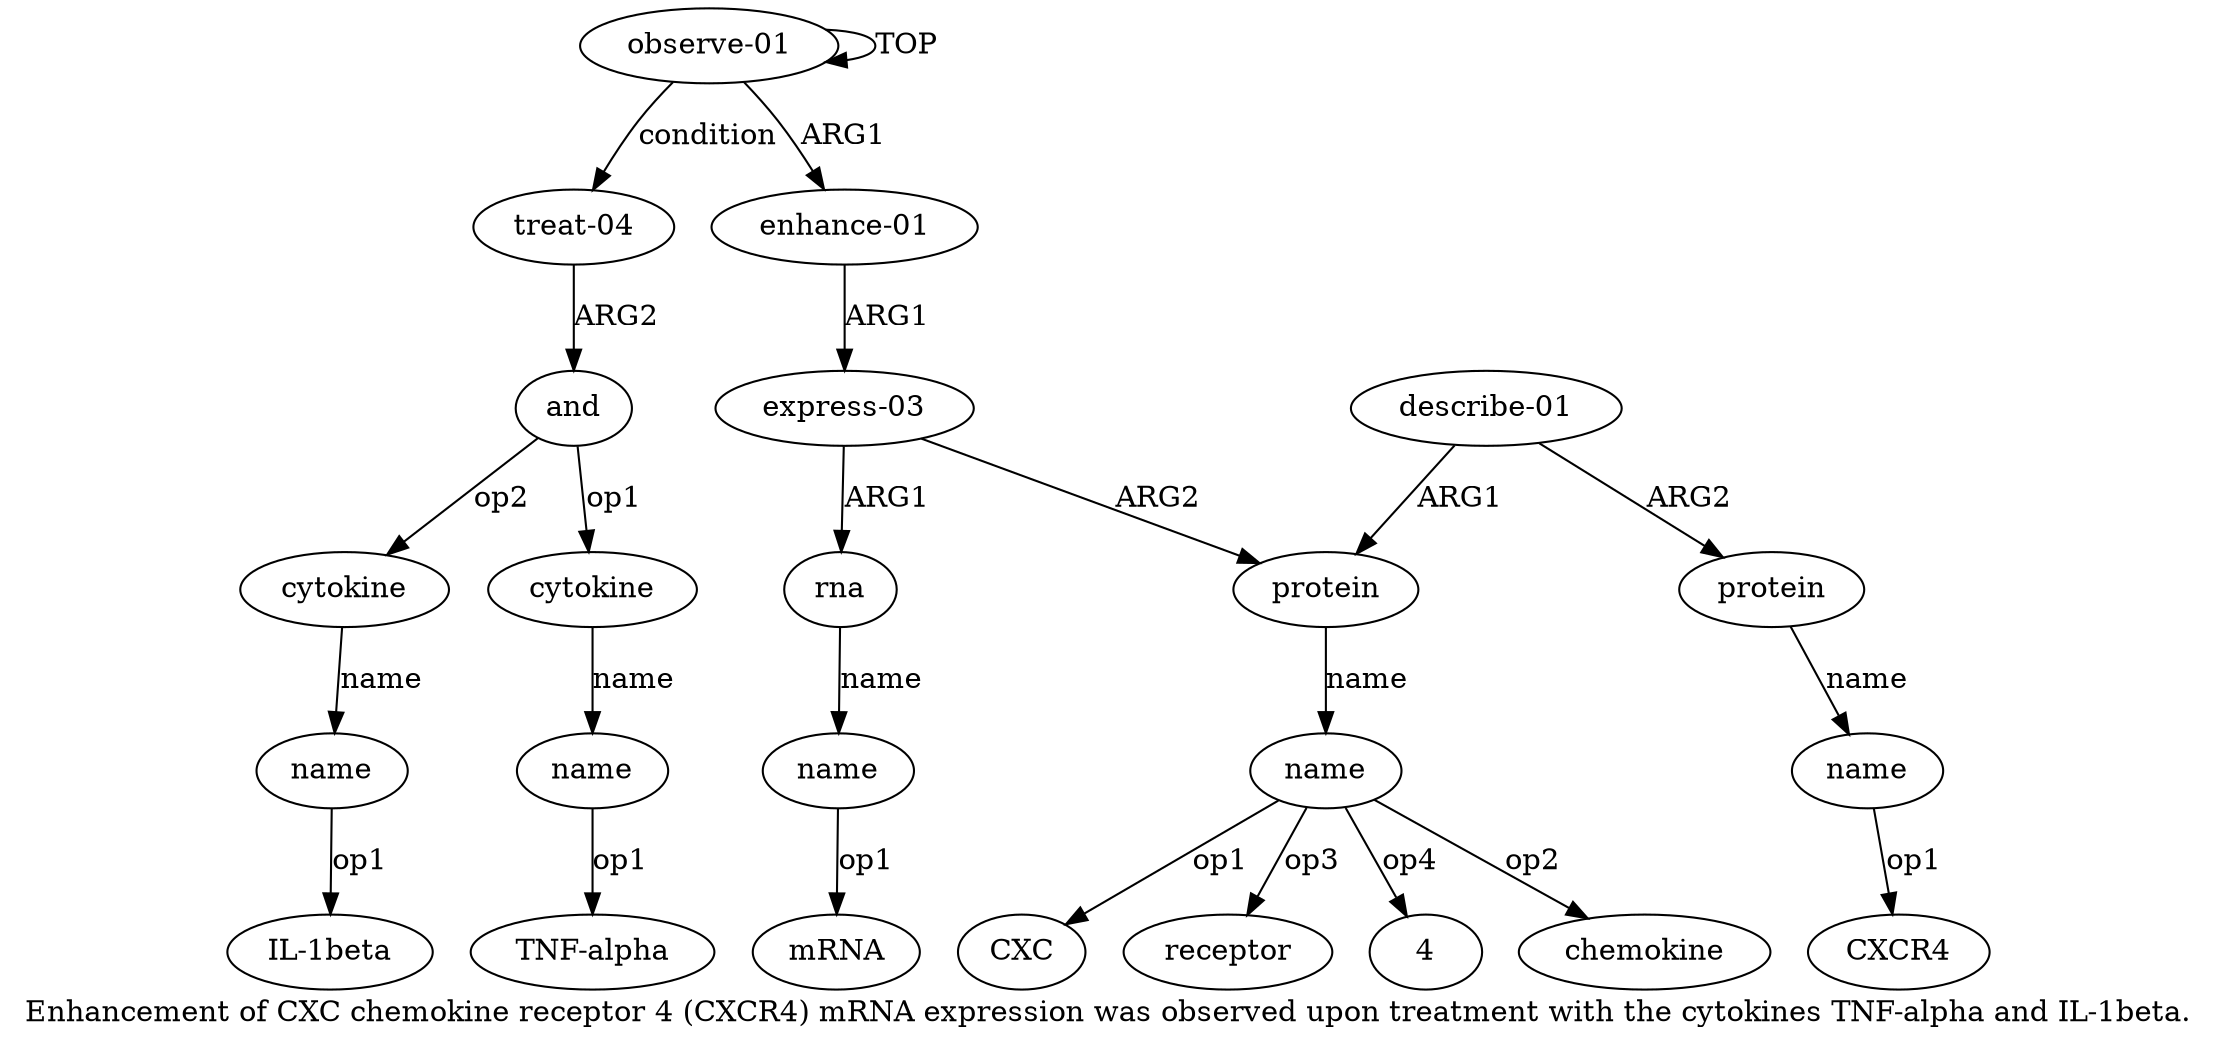 digraph  {
	graph [label="Enhancement of CXC chemokine receptor 4 (CXCR4) mRNA expression was observed upon treatment with the cytokines TNF-alpha and IL-1beta."];
	node [label="\N"];
	"a6 CXC"	 [color=black,
		gold_ind=-1,
		gold_label=CXC,
		label=CXC,
		test_ind=-1,
		test_label=CXC];
	"a9 CXCR4"	 [color=black,
		gold_ind=-1,
		gold_label=CXCR4,
		label=CXCR4,
		test_ind=-1,
		test_label=CXCR4];
	"a6 receptor"	 [color=black,
		gold_ind=-1,
		gold_label=receptor,
		label=receptor,
		test_ind=-1,
		test_label=receptor];
	"a6 4"	 [color=black,
		gold_ind=-1,
		gold_label=4,
		label=4,
		test_ind=-1,
		test_label=4];
	"a6 chemokine"	 [color=black,
		gold_ind=-1,
		gold_label=chemokine,
		label=chemokine,
		test_ind=-1,
		test_label=chemokine];
	a15	 [color=black,
		gold_ind=15,
		gold_label=name,
		label=name,
		test_ind=15,
		test_label=name];
	"a15 IL-1beta"	 [color=black,
		gold_ind=-1,
		gold_label="IL-1beta",
		label="IL-1beta",
		test_ind=-1,
		test_label="IL-1beta"];
	a15 -> "a15 IL-1beta" [key=0,
	color=black,
	gold_label=op1,
	label=op1,
	test_label=op1];
a14 [color=black,
	gold_ind=14,
	gold_label=cytokine,
	label=cytokine,
	test_ind=14,
	test_label=cytokine];
a14 -> a15 [key=0,
color=black,
gold_label=name,
label=name,
test_label=name];
a11 [color=black,
gold_ind=11,
gold_label=and,
label=and,
test_ind=11,
test_label=and];
a11 -> a14 [key=0,
color=black,
gold_label=op2,
label=op2,
test_label=op2];
a12 [color=black,
gold_ind=12,
gold_label=cytokine,
label=cytokine,
test_ind=12,
test_label=cytokine];
a11 -> a12 [key=0,
color=black,
gold_label=op1,
label=op1,
test_label=op1];
a10 [color=black,
gold_ind=10,
gold_label="treat-04",
label="treat-04",
test_ind=10,
test_label="treat-04"];
a10 -> a11 [key=0,
color=black,
gold_label=ARG2,
label=ARG2,
test_label=ARG2];
a13 [color=black,
gold_ind=13,
gold_label=name,
label=name,
test_ind=13,
test_label=name];
"a13 TNF-alpha" [color=black,
gold_ind=-1,
gold_label="TNF-alpha",
label="TNF-alpha",
test_ind=-1,
test_label="TNF-alpha"];
a13 -> "a13 TNF-alpha" [key=0,
color=black,
gold_label=op1,
label=op1,
test_label=op1];
a12 -> a13 [key=0,
color=black,
gold_label=name,
label=name,
test_label=name];
a1 [color=black,
gold_ind=1,
gold_label="enhance-01",
label="enhance-01",
test_ind=1,
test_label="enhance-01"];
a2 [color=black,
gold_ind=2,
gold_label="express-03",
label="express-03",
test_ind=2,
test_label="express-03"];
a1 -> a2 [key=0,
color=black,
gold_label=ARG1,
label=ARG1,
test_label=ARG1];
a0 [color=black,
gold_ind=0,
gold_label="observe-01",
label="observe-01",
test_ind=0,
test_label="observe-01"];
a0 -> a10 [key=0,
color=black,
gold_label=condition,
label=condition,
test_label=condition];
a0 -> a1 [key=0,
color=black,
gold_label=ARG1,
label=ARG1,
test_label=ARG1];
a0 -> a0 [key=0,
color=black,
gold_label=TOP,
label=TOP,
test_label=TOP];
a3 [color=black,
gold_ind=3,
gold_label=rna,
label=rna,
test_ind=3,
test_label=rna];
a4 [color=black,
gold_ind=4,
gold_label=name,
label=name,
test_ind=4,
test_label=name];
a3 -> a4 [key=0,
color=black,
gold_label=name,
label=name,
test_label=name];
a2 -> a3 [key=0,
color=black,
gold_label=ARG1,
label=ARG1,
test_label=ARG1];
a5 [color=black,
gold_ind=5,
gold_label=protein,
label=protein,
test_ind=5,
test_label=protein];
a2 -> a5 [key=0,
color=black,
gold_label=ARG2,
label=ARG2,
test_label=ARG2];
a6 [color=black,
gold_ind=6,
gold_label=name,
label=name,
test_ind=6,
test_label=name];
a5 -> a6 [key=0,
color=black,
gold_label=name,
label=name,
test_label=name];
"a4 mRNA" [color=black,
gold_ind=-1,
gold_label=mRNA,
label=mRNA,
test_ind=-1,
test_label=mRNA];
a4 -> "a4 mRNA" [key=0,
color=black,
gold_label=op1,
label=op1,
test_label=op1];
a7 [color=black,
gold_ind=7,
gold_label="describe-01",
label="describe-01",
test_ind=7,
test_label="describe-01"];
a7 -> a5 [key=0,
color=black,
gold_label=ARG1,
label=ARG1,
test_label=ARG1];
a8 [color=black,
gold_ind=8,
gold_label=protein,
label=protein,
test_ind=8,
test_label=protein];
a7 -> a8 [key=0,
color=black,
gold_label=ARG2,
label=ARG2,
test_label=ARG2];
a6 -> "a6 CXC" [key=0,
color=black,
gold_label=op1,
label=op1,
test_label=op1];
a6 -> "a6 receptor" [key=0,
color=black,
gold_label=op3,
label=op3,
test_label=op3];
a6 -> "a6 4" [key=0,
color=black,
gold_label=op4,
label=op4,
test_label=op4];
a6 -> "a6 chemokine" [key=0,
color=black,
gold_label=op2,
label=op2,
test_label=op2];
a9 [color=black,
gold_ind=9,
gold_label=name,
label=name,
test_ind=9,
test_label=name];
a9 -> "a9 CXCR4" [key=0,
color=black,
gold_label=op1,
label=op1,
test_label=op1];
a8 -> a9 [key=0,
color=black,
gold_label=name,
label=name,
test_label=name];
}

